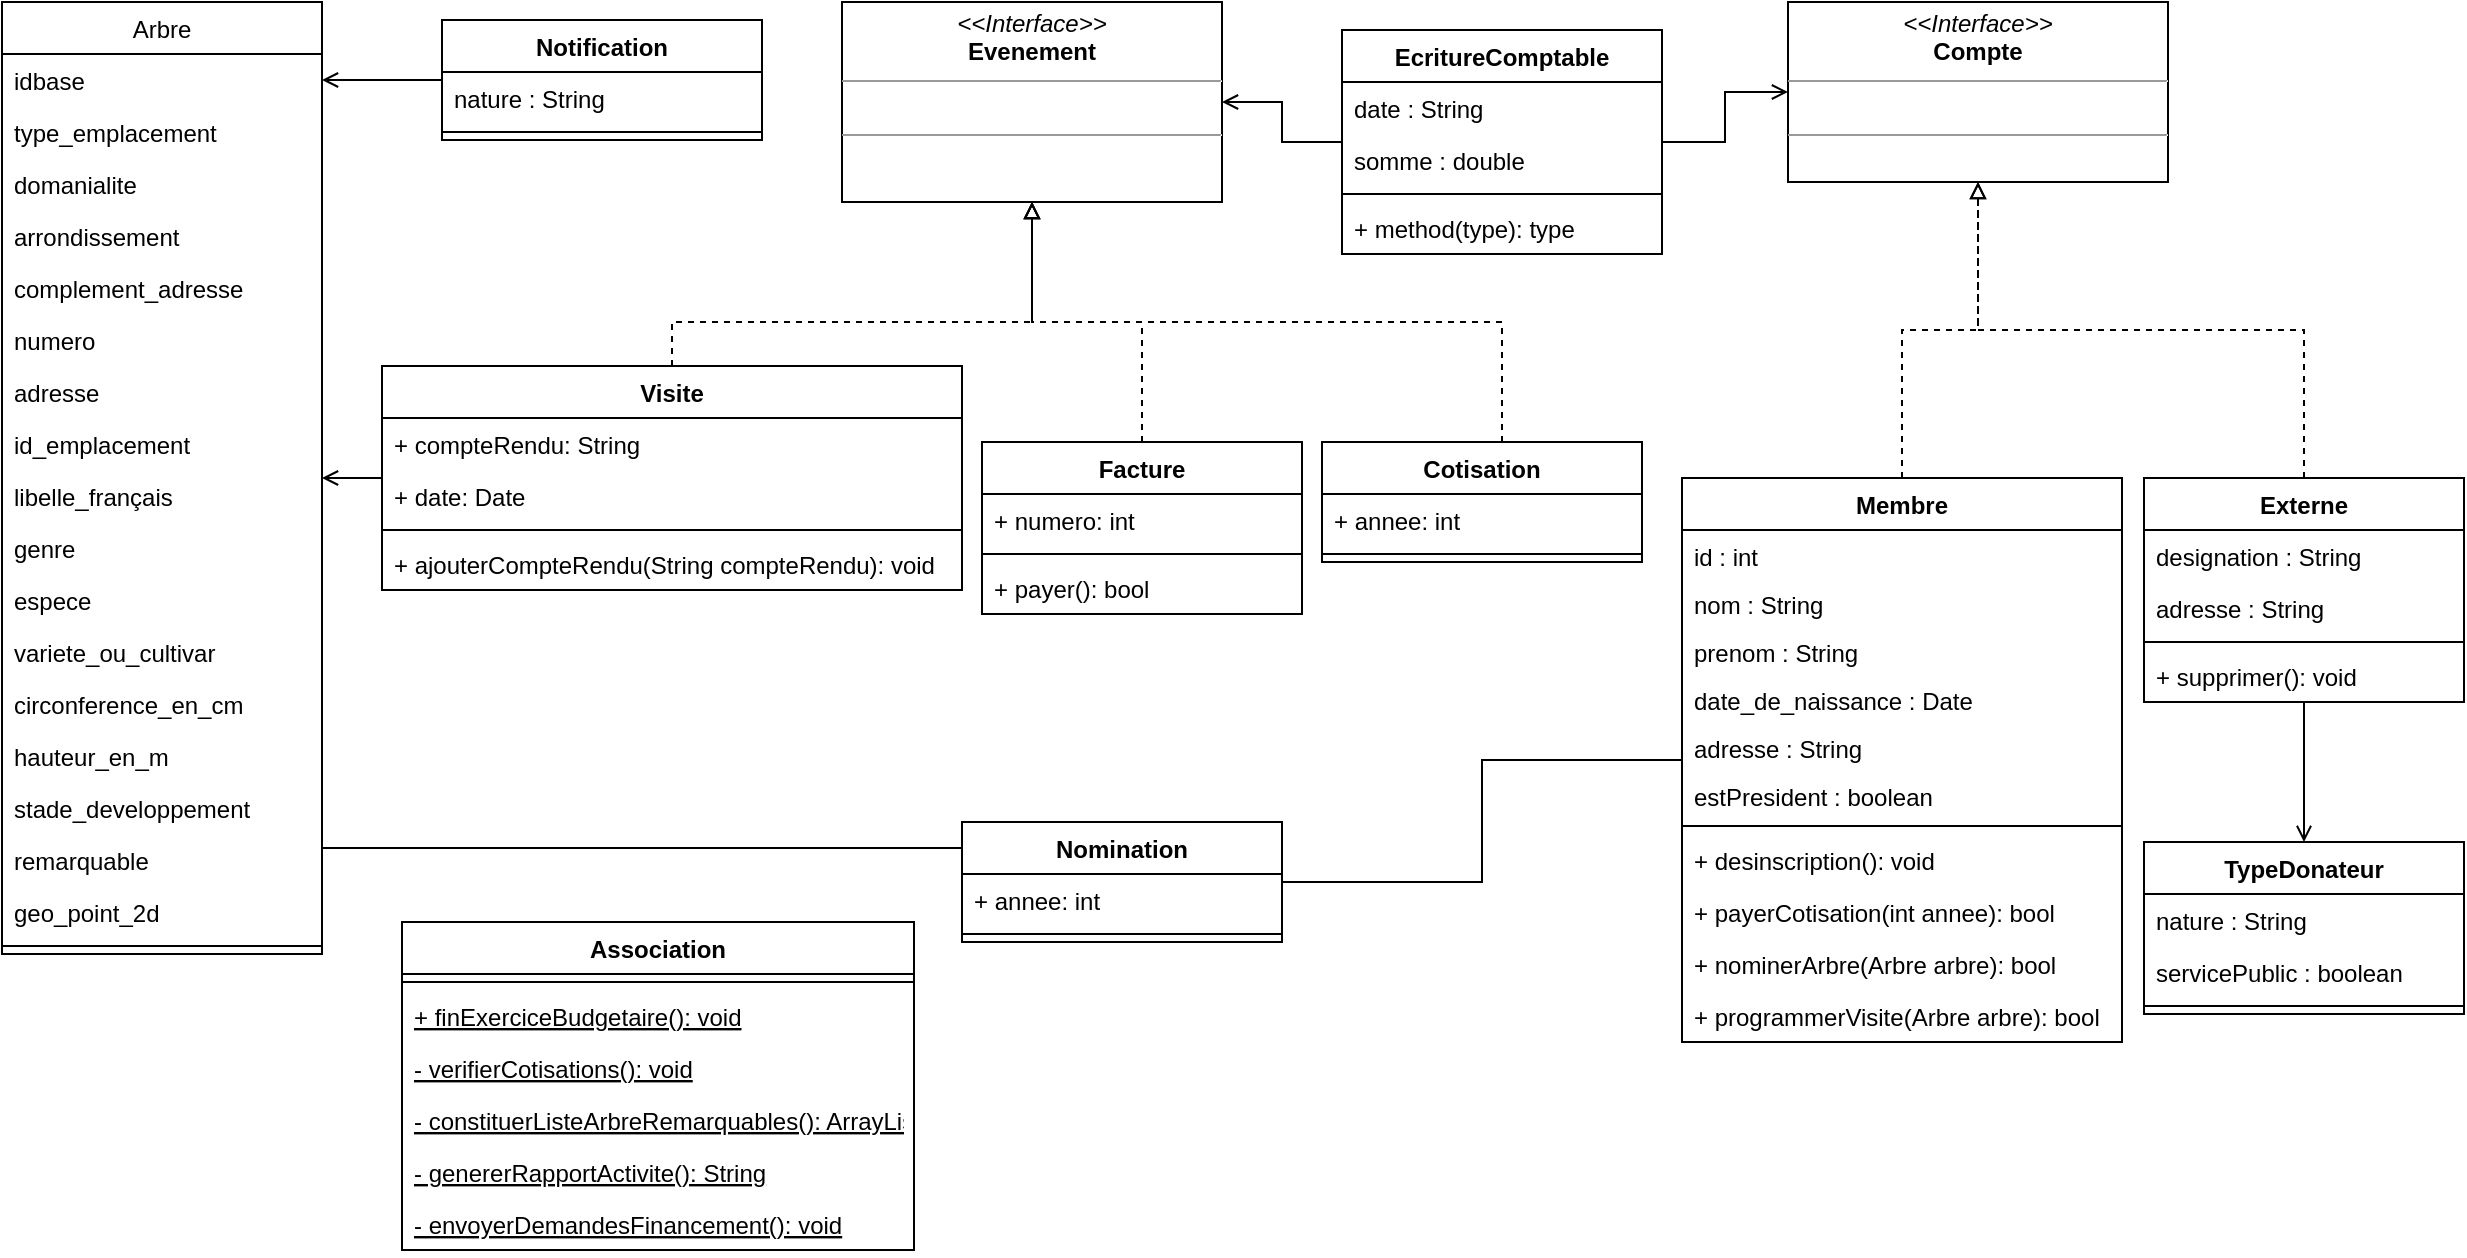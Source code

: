 <mxfile version="14.6.13" type="device"><diagram id="C5RBs43oDa-KdzZeNtuy" name="Page-1"><mxGraphModel dx="1354" dy="701" grid="1" gridSize="10" guides="1" tooltips="1" connect="1" arrows="1" fold="1" page="1" pageScale="1" pageWidth="827" pageHeight="1169" math="0" shadow="0"><root><mxCell id="WIyWlLk6GJQsqaUBKTNV-0"/><mxCell id="WIyWlLk6GJQsqaUBKTNV-1" parent="WIyWlLk6GJQsqaUBKTNV-0"/><mxCell id="zkfFHV4jXpPFQw0GAbJ--0" value="Arbre" style="swimlane;fontStyle=0;align=center;verticalAlign=top;childLayout=stackLayout;horizontal=1;startSize=26;horizontalStack=0;resizeParent=1;resizeLast=0;collapsible=1;marginBottom=0;rounded=0;shadow=0;strokeWidth=1;" parent="WIyWlLk6GJQsqaUBKTNV-1" vertex="1"><mxGeometry x="10" y="60" width="160" height="476" as="geometry"><mxRectangle x="230" y="140" width="160" height="26" as="alternateBounds"/></mxGeometry></mxCell><mxCell id="zkfFHV4jXpPFQw0GAbJ--1" value="idbase" style="text;align=left;verticalAlign=top;spacingLeft=4;spacingRight=4;overflow=hidden;rotatable=0;points=[[0,0.5],[1,0.5]];portConstraint=eastwest;" parent="zkfFHV4jXpPFQw0GAbJ--0" vertex="1"><mxGeometry y="26" width="160" height="26" as="geometry"/></mxCell><mxCell id="zkfFHV4jXpPFQw0GAbJ--2" value="type_emplacement" style="text;align=left;verticalAlign=top;spacingLeft=4;spacingRight=4;overflow=hidden;rotatable=0;points=[[0,0.5],[1,0.5]];portConstraint=eastwest;rounded=0;shadow=0;html=0;" parent="zkfFHV4jXpPFQw0GAbJ--0" vertex="1"><mxGeometry y="52" width="160" height="26" as="geometry"/></mxCell><mxCell id="zkfFHV4jXpPFQw0GAbJ--3" value="domanialite" style="text;align=left;verticalAlign=top;spacingLeft=4;spacingRight=4;overflow=hidden;rotatable=0;points=[[0,0.5],[1,0.5]];portConstraint=eastwest;rounded=0;shadow=0;html=0;" parent="zkfFHV4jXpPFQw0GAbJ--0" vertex="1"><mxGeometry y="78" width="160" height="26" as="geometry"/></mxCell><mxCell id="bHdNkmZm2CtDJ6ZlUks3-2" value="arrondissement" style="text;align=left;verticalAlign=top;spacingLeft=4;spacingRight=4;overflow=hidden;rotatable=0;points=[[0,0.5],[1,0.5]];portConstraint=eastwest;rounded=0;shadow=0;html=0;" parent="zkfFHV4jXpPFQw0GAbJ--0" vertex="1"><mxGeometry y="104" width="160" height="26" as="geometry"/></mxCell><mxCell id="bHdNkmZm2CtDJ6ZlUks3-3" value="complement_adresse" style="text;align=left;verticalAlign=top;spacingLeft=4;spacingRight=4;overflow=hidden;rotatable=0;points=[[0,0.5],[1,0.5]];portConstraint=eastwest;rounded=0;shadow=0;html=0;" parent="zkfFHV4jXpPFQw0GAbJ--0" vertex="1"><mxGeometry y="130" width="160" height="26" as="geometry"/></mxCell><mxCell id="bHdNkmZm2CtDJ6ZlUks3-4" value="numero" style="text;align=left;verticalAlign=top;spacingLeft=4;spacingRight=4;overflow=hidden;rotatable=0;points=[[0,0.5],[1,0.5]];portConstraint=eastwest;rounded=0;shadow=0;html=0;" parent="zkfFHV4jXpPFQw0GAbJ--0" vertex="1"><mxGeometry y="156" width="160" height="26" as="geometry"/></mxCell><mxCell id="bHdNkmZm2CtDJ6ZlUks3-5" value="adresse" style="text;align=left;verticalAlign=top;spacingLeft=4;spacingRight=4;overflow=hidden;rotatable=0;points=[[0,0.5],[1,0.5]];portConstraint=eastwest;rounded=0;shadow=0;html=0;" parent="zkfFHV4jXpPFQw0GAbJ--0" vertex="1"><mxGeometry y="182" width="160" height="26" as="geometry"/></mxCell><mxCell id="bHdNkmZm2CtDJ6ZlUks3-1" value="id_emplacement" style="text;align=left;verticalAlign=top;spacingLeft=4;spacingRight=4;overflow=hidden;rotatable=0;points=[[0,0.5],[1,0.5]];portConstraint=eastwest;rounded=0;shadow=0;html=0;" parent="zkfFHV4jXpPFQw0GAbJ--0" vertex="1"><mxGeometry y="208" width="160" height="26" as="geometry"/></mxCell><mxCell id="bHdNkmZm2CtDJ6ZlUks3-0" value="libelle_français" style="text;align=left;verticalAlign=top;spacingLeft=4;spacingRight=4;overflow=hidden;rotatable=0;points=[[0,0.5],[1,0.5]];portConstraint=eastwest;rounded=0;shadow=0;html=0;" parent="zkfFHV4jXpPFQw0GAbJ--0" vertex="1"><mxGeometry y="234" width="160" height="26" as="geometry"/></mxCell><mxCell id="bHdNkmZm2CtDJ6ZlUks3-7" value="genre" style="text;align=left;verticalAlign=top;spacingLeft=4;spacingRight=4;overflow=hidden;rotatable=0;points=[[0,0.5],[1,0.5]];portConstraint=eastwest;rounded=0;shadow=0;html=0;" parent="zkfFHV4jXpPFQw0GAbJ--0" vertex="1"><mxGeometry y="260" width="160" height="26" as="geometry"/></mxCell><mxCell id="bHdNkmZm2CtDJ6ZlUks3-9" value="espece" style="text;align=left;verticalAlign=top;spacingLeft=4;spacingRight=4;overflow=hidden;rotatable=0;points=[[0,0.5],[1,0.5]];portConstraint=eastwest;rounded=0;shadow=0;html=0;" parent="zkfFHV4jXpPFQw0GAbJ--0" vertex="1"><mxGeometry y="286" width="160" height="26" as="geometry"/></mxCell><mxCell id="bHdNkmZm2CtDJ6ZlUks3-10" value="variete_ou_cultivar" style="text;align=left;verticalAlign=top;spacingLeft=4;spacingRight=4;overflow=hidden;rotatable=0;points=[[0,0.5],[1,0.5]];portConstraint=eastwest;rounded=0;shadow=0;html=0;" parent="zkfFHV4jXpPFQw0GAbJ--0" vertex="1"><mxGeometry y="312" width="160" height="26" as="geometry"/></mxCell><mxCell id="bHdNkmZm2CtDJ6ZlUks3-8" value="circonference_en_cm" style="text;align=left;verticalAlign=top;spacingLeft=4;spacingRight=4;overflow=hidden;rotatable=0;points=[[0,0.5],[1,0.5]];portConstraint=eastwest;rounded=0;shadow=0;html=0;" parent="zkfFHV4jXpPFQw0GAbJ--0" vertex="1"><mxGeometry y="338" width="160" height="26" as="geometry"/></mxCell><mxCell id="bHdNkmZm2CtDJ6ZlUks3-12" value="hauteur_en_m" style="text;align=left;verticalAlign=top;spacingLeft=4;spacingRight=4;overflow=hidden;rotatable=0;points=[[0,0.5],[1,0.5]];portConstraint=eastwest;rounded=0;shadow=0;html=0;" parent="zkfFHV4jXpPFQw0GAbJ--0" vertex="1"><mxGeometry y="364" width="160" height="26" as="geometry"/></mxCell><mxCell id="bHdNkmZm2CtDJ6ZlUks3-13" value="stade_developpement" style="text;align=left;verticalAlign=top;spacingLeft=4;spacingRight=4;overflow=hidden;rotatable=0;points=[[0,0.5],[1,0.5]];portConstraint=eastwest;rounded=0;shadow=0;html=0;" parent="zkfFHV4jXpPFQw0GAbJ--0" vertex="1"><mxGeometry y="390" width="160" height="26" as="geometry"/></mxCell><mxCell id="bHdNkmZm2CtDJ6ZlUks3-11" value="remarquable" style="text;align=left;verticalAlign=top;spacingLeft=4;spacingRight=4;overflow=hidden;rotatable=0;points=[[0,0.5],[1,0.5]];portConstraint=eastwest;rounded=0;shadow=0;html=0;" parent="zkfFHV4jXpPFQw0GAbJ--0" vertex="1"><mxGeometry y="416" width="160" height="26" as="geometry"/></mxCell><mxCell id="bHdNkmZm2CtDJ6ZlUks3-6" value="geo_point_2d" style="text;align=left;verticalAlign=top;spacingLeft=4;spacingRight=4;overflow=hidden;rotatable=0;points=[[0,0.5],[1,0.5]];portConstraint=eastwest;rounded=0;shadow=0;html=0;" parent="zkfFHV4jXpPFQw0GAbJ--0" vertex="1"><mxGeometry y="442" width="160" height="26" as="geometry"/></mxCell><mxCell id="zkfFHV4jXpPFQw0GAbJ--4" value="" style="line;html=1;strokeWidth=1;align=left;verticalAlign=middle;spacingTop=-1;spacingLeft=3;spacingRight=3;rotatable=0;labelPosition=right;points=[];portConstraint=eastwest;" parent="zkfFHV4jXpPFQw0GAbJ--0" vertex="1"><mxGeometry y="468" width="160" height="8" as="geometry"/></mxCell><mxCell id="HqaRbs0zvnhQxUmJhzpW-16" style="edgeStyle=orthogonalEdgeStyle;rounded=0;orthogonalLoop=1;jettySize=auto;html=1;endArrow=block;endFill=0;dashed=1;" edge="1" parent="WIyWlLk6GJQsqaUBKTNV-1" source="bHdNkmZm2CtDJ6ZlUks3-14" target="HqaRbs0zvnhQxUmJhzpW-13"><mxGeometry relative="1" as="geometry"/></mxCell><mxCell id="HqaRbs0zvnhQxUmJhzpW-42" style="edgeStyle=orthogonalEdgeStyle;rounded=0;orthogonalLoop=1;jettySize=auto;html=1;startArrow=none;startFill=0;endArrow=none;endFill=0;" edge="1" parent="WIyWlLk6GJQsqaUBKTNV-1" source="bHdNkmZm2CtDJ6ZlUks3-14" target="HqaRbs0zvnhQxUmJhzpW-36"><mxGeometry relative="1" as="geometry"/></mxCell><mxCell id="bHdNkmZm2CtDJ6ZlUks3-14" value="Membre" style="swimlane;fontStyle=1;align=center;verticalAlign=top;childLayout=stackLayout;horizontal=1;startSize=26;horizontalStack=0;resizeParent=1;resizeParentMax=0;resizeLast=0;collapsible=1;marginBottom=0;" parent="WIyWlLk6GJQsqaUBKTNV-1" vertex="1"><mxGeometry x="850" y="298" width="220" height="282" as="geometry"/></mxCell><mxCell id="bHdNkmZm2CtDJ6ZlUks3-18" value="id : int" style="text;strokeColor=none;fillColor=none;align=left;verticalAlign=top;spacingLeft=4;spacingRight=4;overflow=hidden;rotatable=0;points=[[0,0.5],[1,0.5]];portConstraint=eastwest;" parent="bHdNkmZm2CtDJ6ZlUks3-14" vertex="1"><mxGeometry y="26" width="220" height="24" as="geometry"/></mxCell><mxCell id="bHdNkmZm2CtDJ6ZlUks3-15" value="nom : String" style="text;strokeColor=none;fillColor=none;align=left;verticalAlign=top;spacingLeft=4;spacingRight=4;overflow=hidden;rotatable=0;points=[[0,0.5],[1,0.5]];portConstraint=eastwest;" parent="bHdNkmZm2CtDJ6ZlUks3-14" vertex="1"><mxGeometry y="50" width="220" height="24" as="geometry"/></mxCell><mxCell id="bHdNkmZm2CtDJ6ZlUks3-19" value="prenom : String" style="text;strokeColor=none;fillColor=none;align=left;verticalAlign=top;spacingLeft=4;spacingRight=4;overflow=hidden;rotatable=0;points=[[0,0.5],[1,0.5]];portConstraint=eastwest;" parent="bHdNkmZm2CtDJ6ZlUks3-14" vertex="1"><mxGeometry y="74" width="220" height="24" as="geometry"/></mxCell><mxCell id="bHdNkmZm2CtDJ6ZlUks3-24" value="date_de_naissance : Date" style="text;strokeColor=none;fillColor=none;align=left;verticalAlign=top;spacingLeft=4;spacingRight=4;overflow=hidden;rotatable=0;points=[[0,0.5],[1,0.5]];portConstraint=eastwest;" parent="bHdNkmZm2CtDJ6ZlUks3-14" vertex="1"><mxGeometry y="98" width="220" height="24" as="geometry"/></mxCell><mxCell id="bHdNkmZm2CtDJ6ZlUks3-23" value="adresse : String" style="text;strokeColor=none;fillColor=none;align=left;verticalAlign=top;spacingLeft=4;spacingRight=4;overflow=hidden;rotatable=0;points=[[0,0.5],[1,0.5]];portConstraint=eastwest;" parent="bHdNkmZm2CtDJ6ZlUks3-14" vertex="1"><mxGeometry y="122" width="220" height="24" as="geometry"/></mxCell><mxCell id="bHdNkmZm2CtDJ6ZlUks3-20" value="estPresident : boolean" style="text;strokeColor=none;fillColor=none;align=left;verticalAlign=top;spacingLeft=4;spacingRight=4;overflow=hidden;rotatable=0;points=[[0,0.5],[1,0.5]];portConstraint=eastwest;" parent="bHdNkmZm2CtDJ6ZlUks3-14" vertex="1"><mxGeometry y="146" width="220" height="24" as="geometry"/></mxCell><mxCell id="bHdNkmZm2CtDJ6ZlUks3-16" value="" style="line;strokeWidth=1;fillColor=none;align=left;verticalAlign=middle;spacingTop=-1;spacingLeft=3;spacingRight=3;rotatable=0;labelPosition=right;points=[];portConstraint=eastwest;" parent="bHdNkmZm2CtDJ6ZlUks3-14" vertex="1"><mxGeometry y="170" width="220" height="8" as="geometry"/></mxCell><mxCell id="bHdNkmZm2CtDJ6ZlUks3-17" value="+ desinscription(): void" style="text;strokeColor=none;fillColor=none;align=left;verticalAlign=top;spacingLeft=4;spacingRight=4;overflow=hidden;rotatable=0;points=[[0,0.5],[1,0.5]];portConstraint=eastwest;" parent="bHdNkmZm2CtDJ6ZlUks3-14" vertex="1"><mxGeometry y="178" width="220" height="26" as="geometry"/></mxCell><mxCell id="HqaRbs0zvnhQxUmJhzpW-49" value="+ payerCotisation(int annee): bool" style="text;strokeColor=none;fillColor=none;align=left;verticalAlign=top;spacingLeft=4;spacingRight=4;overflow=hidden;rotatable=0;points=[[0,0.5],[1,0.5]];portConstraint=eastwest;" vertex="1" parent="bHdNkmZm2CtDJ6ZlUks3-14"><mxGeometry y="204" width="220" height="26" as="geometry"/></mxCell><mxCell id="HqaRbs0zvnhQxUmJhzpW-50" value="+ nominerArbre(Arbre arbre): bool" style="text;strokeColor=none;fillColor=none;align=left;verticalAlign=top;spacingLeft=4;spacingRight=4;overflow=hidden;rotatable=0;points=[[0,0.5],[1,0.5]];portConstraint=eastwest;" vertex="1" parent="bHdNkmZm2CtDJ6ZlUks3-14"><mxGeometry y="230" width="220" height="26" as="geometry"/></mxCell><mxCell id="HqaRbs0zvnhQxUmJhzpW-51" value="+ programmerVisite(Arbre arbre): bool" style="text;strokeColor=none;fillColor=none;align=left;verticalAlign=top;spacingLeft=4;spacingRight=4;overflow=hidden;rotatable=0;points=[[0,0.5],[1,0.5]];portConstraint=eastwest;" vertex="1" parent="bHdNkmZm2CtDJ6ZlUks3-14"><mxGeometry y="256" width="220" height="26" as="geometry"/></mxCell><mxCell id="HqaRbs0zvnhQxUmJhzpW-15" style="edgeStyle=orthogonalEdgeStyle;rounded=0;orthogonalLoop=1;jettySize=auto;html=1;endArrow=block;endFill=0;dashed=1;" edge="1" parent="WIyWlLk6GJQsqaUBKTNV-1" source="HqaRbs0zvnhQxUmJhzpW-0" target="HqaRbs0zvnhQxUmJhzpW-13"><mxGeometry relative="1" as="geometry"/></mxCell><mxCell id="HqaRbs0zvnhQxUmJhzpW-63" style="edgeStyle=orthogonalEdgeStyle;rounded=0;orthogonalLoop=1;jettySize=auto;html=1;startArrow=none;startFill=0;endArrow=open;endFill=0;" edge="1" parent="WIyWlLk6GJQsqaUBKTNV-1" source="HqaRbs0zvnhQxUmJhzpW-0" target="HqaRbs0zvnhQxUmJhzpW-58"><mxGeometry relative="1" as="geometry"/></mxCell><mxCell id="HqaRbs0zvnhQxUmJhzpW-0" value="Externe" style="swimlane;fontStyle=1;align=center;verticalAlign=top;childLayout=stackLayout;horizontal=1;startSize=26;horizontalStack=0;resizeParent=1;resizeParentMax=0;resizeLast=0;collapsible=1;marginBottom=0;" vertex="1" parent="WIyWlLk6GJQsqaUBKTNV-1"><mxGeometry x="1081" y="298" width="160" height="112" as="geometry"/></mxCell><mxCell id="HqaRbs0zvnhQxUmJhzpW-1" value="designation : String" style="text;strokeColor=none;fillColor=none;align=left;verticalAlign=top;spacingLeft=4;spacingRight=4;overflow=hidden;rotatable=0;points=[[0,0.5],[1,0.5]];portConstraint=eastwest;" vertex="1" parent="HqaRbs0zvnhQxUmJhzpW-0"><mxGeometry y="26" width="160" height="26" as="geometry"/></mxCell><mxCell id="HqaRbs0zvnhQxUmJhzpW-73" value="adresse : String" style="text;strokeColor=none;fillColor=none;align=left;verticalAlign=top;spacingLeft=4;spacingRight=4;overflow=hidden;rotatable=0;points=[[0,0.5],[1,0.5]];portConstraint=eastwest;" vertex="1" parent="HqaRbs0zvnhQxUmJhzpW-0"><mxGeometry y="52" width="160" height="26" as="geometry"/></mxCell><mxCell id="HqaRbs0zvnhQxUmJhzpW-4" value="" style="line;strokeWidth=1;fillColor=none;align=left;verticalAlign=middle;spacingTop=-1;spacingLeft=3;spacingRight=3;rotatable=0;labelPosition=right;points=[];portConstraint=eastwest;" vertex="1" parent="HqaRbs0zvnhQxUmJhzpW-0"><mxGeometry y="78" width="160" height="8" as="geometry"/></mxCell><mxCell id="HqaRbs0zvnhQxUmJhzpW-5" value="+ supprimer(): void" style="text;strokeColor=none;fillColor=none;align=left;verticalAlign=top;spacingLeft=4;spacingRight=4;overflow=hidden;rotatable=0;points=[[0,0.5],[1,0.5]];portConstraint=eastwest;" vertex="1" parent="HqaRbs0zvnhQxUmJhzpW-0"><mxGeometry y="86" width="160" height="26" as="geometry"/></mxCell><mxCell id="HqaRbs0zvnhQxUmJhzpW-7" value="EcritureComptable" style="swimlane;fontStyle=1;align=center;verticalAlign=top;childLayout=stackLayout;horizontal=1;startSize=26;horizontalStack=0;resizeParent=1;resizeParentMax=0;resizeLast=0;collapsible=1;marginBottom=0;" vertex="1" parent="WIyWlLk6GJQsqaUBKTNV-1"><mxGeometry x="680" y="74" width="160" height="112" as="geometry"/></mxCell><mxCell id="HqaRbs0zvnhQxUmJhzpW-8" value="date : String" style="text;strokeColor=none;fillColor=none;align=left;verticalAlign=top;spacingLeft=4;spacingRight=4;overflow=hidden;rotatable=0;points=[[0,0.5],[1,0.5]];portConstraint=eastwest;" vertex="1" parent="HqaRbs0zvnhQxUmJhzpW-7"><mxGeometry y="26" width="160" height="26" as="geometry"/></mxCell><mxCell id="HqaRbs0zvnhQxUmJhzpW-10" value="somme : double" style="text;strokeColor=none;fillColor=none;align=left;verticalAlign=top;spacingLeft=4;spacingRight=4;overflow=hidden;rotatable=0;points=[[0,0.5],[1,0.5]];portConstraint=eastwest;" vertex="1" parent="HqaRbs0zvnhQxUmJhzpW-7"><mxGeometry y="52" width="160" height="26" as="geometry"/></mxCell><mxCell id="HqaRbs0zvnhQxUmJhzpW-11" value="" style="line;strokeWidth=1;fillColor=none;align=left;verticalAlign=middle;spacingTop=-1;spacingLeft=3;spacingRight=3;rotatable=0;labelPosition=right;points=[];portConstraint=eastwest;" vertex="1" parent="HqaRbs0zvnhQxUmJhzpW-7"><mxGeometry y="78" width="160" height="8" as="geometry"/></mxCell><mxCell id="HqaRbs0zvnhQxUmJhzpW-12" value="+ method(type): type" style="text;strokeColor=none;fillColor=none;align=left;verticalAlign=top;spacingLeft=4;spacingRight=4;overflow=hidden;rotatable=0;points=[[0,0.5],[1,0.5]];portConstraint=eastwest;" vertex="1" parent="HqaRbs0zvnhQxUmJhzpW-7"><mxGeometry y="86" width="160" height="26" as="geometry"/></mxCell><mxCell id="HqaRbs0zvnhQxUmJhzpW-14" style="edgeStyle=orthogonalEdgeStyle;rounded=0;orthogonalLoop=1;jettySize=auto;html=1;endArrow=none;endFill=0;startArrow=open;startFill=0;" edge="1" parent="WIyWlLk6GJQsqaUBKTNV-1" source="HqaRbs0zvnhQxUmJhzpW-13" target="HqaRbs0zvnhQxUmJhzpW-7"><mxGeometry relative="1" as="geometry"/></mxCell><mxCell id="HqaRbs0zvnhQxUmJhzpW-13" value="&lt;p style=&quot;margin: 0px ; margin-top: 4px ; text-align: center&quot;&gt;&lt;i&gt;&amp;lt;&amp;lt;Interface&amp;gt;&amp;gt;&lt;/i&gt;&lt;br&gt;&lt;b&gt;Compte&lt;/b&gt;&lt;/p&gt;&lt;hr size=&quot;1&quot;&gt;&lt;p style=&quot;margin: 0px ; margin-left: 4px&quot;&gt;&lt;br&gt;&lt;/p&gt;&lt;hr size=&quot;1&quot;&gt;&lt;p style=&quot;margin: 0px ; margin-left: 4px&quot;&gt;&lt;br&gt;&lt;/p&gt;" style="verticalAlign=top;align=left;overflow=fill;fontSize=12;fontFamily=Helvetica;html=1;" vertex="1" parent="WIyWlLk6GJQsqaUBKTNV-1"><mxGeometry x="903" y="60" width="190" height="90" as="geometry"/></mxCell><mxCell id="HqaRbs0zvnhQxUmJhzpW-20" style="edgeStyle=orthogonalEdgeStyle;rounded=0;orthogonalLoop=1;jettySize=auto;html=1;startArrow=open;startFill=0;endArrow=none;endFill=0;" edge="1" parent="WIyWlLk6GJQsqaUBKTNV-1" source="HqaRbs0zvnhQxUmJhzpW-17" target="HqaRbs0zvnhQxUmJhzpW-7"><mxGeometry relative="1" as="geometry"/></mxCell><mxCell id="HqaRbs0zvnhQxUmJhzpW-17" value="&lt;p style=&quot;margin: 0px ; margin-top: 4px ; text-align: center&quot;&gt;&lt;i&gt;&amp;lt;&amp;lt;Interface&amp;gt;&amp;gt;&lt;/i&gt;&lt;br&gt;&lt;b&gt;Evenement&lt;/b&gt;&lt;/p&gt;&lt;hr size=&quot;1&quot;&gt;&lt;p style=&quot;margin: 0px ; margin-left: 4px&quot;&gt;&lt;br&gt;&lt;/p&gt;&lt;hr size=&quot;1&quot;&gt;&lt;p style=&quot;margin: 0px ; margin-left: 4px&quot;&gt;&lt;br&gt;&lt;/p&gt;" style="verticalAlign=top;align=left;overflow=fill;fontSize=12;fontFamily=Helvetica;html=1;" vertex="1" parent="WIyWlLk6GJQsqaUBKTNV-1"><mxGeometry x="430" y="60" width="190" height="100" as="geometry"/></mxCell><mxCell id="HqaRbs0zvnhQxUmJhzpW-25" style="edgeStyle=orthogonalEdgeStyle;rounded=0;orthogonalLoop=1;jettySize=auto;html=1;startArrow=none;startFill=0;endArrow=block;endFill=0;dashed=1;" edge="1" parent="WIyWlLk6GJQsqaUBKTNV-1" source="HqaRbs0zvnhQxUmJhzpW-21" target="HqaRbs0zvnhQxUmJhzpW-17"><mxGeometry relative="1" as="geometry"><Array as="points"><mxPoint x="345" y="220"/><mxPoint x="525" y="220"/></Array></mxGeometry></mxCell><mxCell id="HqaRbs0zvnhQxUmJhzpW-34" style="edgeStyle=orthogonalEdgeStyle;rounded=0;orthogonalLoop=1;jettySize=auto;html=1;startArrow=none;startFill=0;endArrow=open;endFill=0;" edge="1" parent="WIyWlLk6GJQsqaUBKTNV-1" source="HqaRbs0zvnhQxUmJhzpW-21" target="zkfFHV4jXpPFQw0GAbJ--0"><mxGeometry relative="1" as="geometry"/></mxCell><mxCell id="HqaRbs0zvnhQxUmJhzpW-21" value="Visite" style="swimlane;fontStyle=1;align=center;verticalAlign=top;childLayout=stackLayout;horizontal=1;startSize=26;horizontalStack=0;resizeParent=1;resizeParentMax=0;resizeLast=0;collapsible=1;marginBottom=0;" vertex="1" parent="WIyWlLk6GJQsqaUBKTNV-1"><mxGeometry x="200" y="242" width="290" height="112" as="geometry"/></mxCell><mxCell id="HqaRbs0zvnhQxUmJhzpW-22" value="+ compteRendu: String" style="text;strokeColor=none;fillColor=none;align=left;verticalAlign=top;spacingLeft=4;spacingRight=4;overflow=hidden;rotatable=0;points=[[0,0.5],[1,0.5]];portConstraint=eastwest;" vertex="1" parent="HqaRbs0zvnhQxUmJhzpW-21"><mxGeometry y="26" width="290" height="26" as="geometry"/></mxCell><mxCell id="HqaRbs0zvnhQxUmJhzpW-31" value="+ date: Date" style="text;strokeColor=none;fillColor=none;align=left;verticalAlign=top;spacingLeft=4;spacingRight=4;overflow=hidden;rotatable=0;points=[[0,0.5],[1,0.5]];portConstraint=eastwest;" vertex="1" parent="HqaRbs0zvnhQxUmJhzpW-21"><mxGeometry y="52" width="290" height="26" as="geometry"/></mxCell><mxCell id="HqaRbs0zvnhQxUmJhzpW-23" value="" style="line;strokeWidth=1;fillColor=none;align=left;verticalAlign=middle;spacingTop=-1;spacingLeft=3;spacingRight=3;rotatable=0;labelPosition=right;points=[];portConstraint=eastwest;" vertex="1" parent="HqaRbs0zvnhQxUmJhzpW-21"><mxGeometry y="78" width="290" height="8" as="geometry"/></mxCell><mxCell id="HqaRbs0zvnhQxUmJhzpW-24" value="+ ajouterCompteRendu(String compteRendu): void" style="text;strokeColor=none;fillColor=none;align=left;verticalAlign=top;spacingLeft=4;spacingRight=4;overflow=hidden;rotatable=0;points=[[0,0.5],[1,0.5]];portConstraint=eastwest;" vertex="1" parent="HqaRbs0zvnhQxUmJhzpW-21"><mxGeometry y="86" width="290" height="26" as="geometry"/></mxCell><mxCell id="HqaRbs0zvnhQxUmJhzpW-30" style="edgeStyle=orthogonalEdgeStyle;rounded=0;orthogonalLoop=1;jettySize=auto;html=1;entryX=0.5;entryY=1;entryDx=0;entryDy=0;startArrow=none;startFill=0;endArrow=block;endFill=0;dashed=1;" edge="1" parent="WIyWlLk6GJQsqaUBKTNV-1" source="HqaRbs0zvnhQxUmJhzpW-26" target="HqaRbs0zvnhQxUmJhzpW-17"><mxGeometry relative="1" as="geometry"><Array as="points"><mxPoint x="760" y="220"/><mxPoint x="525" y="220"/></Array></mxGeometry></mxCell><mxCell id="HqaRbs0zvnhQxUmJhzpW-26" value="Cotisation" style="swimlane;fontStyle=1;align=center;verticalAlign=top;childLayout=stackLayout;horizontal=1;startSize=26;horizontalStack=0;resizeParent=1;resizeParentMax=0;resizeLast=0;collapsible=1;marginBottom=0;" vertex="1" parent="WIyWlLk6GJQsqaUBKTNV-1"><mxGeometry x="670" y="280" width="160" height="60" as="geometry"/></mxCell><mxCell id="HqaRbs0zvnhQxUmJhzpW-27" value="+ annee: int" style="text;strokeColor=none;fillColor=none;align=left;verticalAlign=top;spacingLeft=4;spacingRight=4;overflow=hidden;rotatable=0;points=[[0,0.5],[1,0.5]];portConstraint=eastwest;" vertex="1" parent="HqaRbs0zvnhQxUmJhzpW-26"><mxGeometry y="26" width="160" height="26" as="geometry"/></mxCell><mxCell id="HqaRbs0zvnhQxUmJhzpW-28" value="" style="line;strokeWidth=1;fillColor=none;align=left;verticalAlign=middle;spacingTop=-1;spacingLeft=3;spacingRight=3;rotatable=0;labelPosition=right;points=[];portConstraint=eastwest;" vertex="1" parent="HqaRbs0zvnhQxUmJhzpW-26"><mxGeometry y="52" width="160" height="8" as="geometry"/></mxCell><mxCell id="HqaRbs0zvnhQxUmJhzpW-43" style="edgeStyle=orthogonalEdgeStyle;rounded=0;orthogonalLoop=1;jettySize=auto;html=1;startArrow=none;startFill=0;endArrow=none;endFill=0;" edge="1" parent="WIyWlLk6GJQsqaUBKTNV-1" source="HqaRbs0zvnhQxUmJhzpW-36" target="zkfFHV4jXpPFQw0GAbJ--0"><mxGeometry relative="1" as="geometry"><Array as="points"><mxPoint x="380" y="483"/><mxPoint x="380" y="483"/></Array></mxGeometry></mxCell><mxCell id="HqaRbs0zvnhQxUmJhzpW-36" value="Nomination" style="swimlane;fontStyle=1;align=center;verticalAlign=top;childLayout=stackLayout;horizontal=1;startSize=26;horizontalStack=0;resizeParent=1;resizeParentMax=0;resizeLast=0;collapsible=1;marginBottom=0;" vertex="1" parent="WIyWlLk6GJQsqaUBKTNV-1"><mxGeometry x="490" y="470" width="160" height="60" as="geometry"/></mxCell><mxCell id="HqaRbs0zvnhQxUmJhzpW-37" value="+ annee: int" style="text;strokeColor=none;fillColor=none;align=left;verticalAlign=top;spacingLeft=4;spacingRight=4;overflow=hidden;rotatable=0;points=[[0,0.5],[1,0.5]];portConstraint=eastwest;" vertex="1" parent="HqaRbs0zvnhQxUmJhzpW-36"><mxGeometry y="26" width="160" height="26" as="geometry"/></mxCell><mxCell id="HqaRbs0zvnhQxUmJhzpW-38" value="" style="line;strokeWidth=1;fillColor=none;align=left;verticalAlign=middle;spacingTop=-1;spacingLeft=3;spacingRight=3;rotatable=0;labelPosition=right;points=[];portConstraint=eastwest;" vertex="1" parent="HqaRbs0zvnhQxUmJhzpW-36"><mxGeometry y="52" width="160" height="8" as="geometry"/></mxCell><mxCell id="HqaRbs0zvnhQxUmJhzpW-48" style="edgeStyle=orthogonalEdgeStyle;rounded=0;orthogonalLoop=1;jettySize=auto;html=1;dashed=1;startArrow=none;startFill=0;endArrow=block;endFill=0;" edge="1" parent="WIyWlLk6GJQsqaUBKTNV-1" source="HqaRbs0zvnhQxUmJhzpW-44" target="HqaRbs0zvnhQxUmJhzpW-17"><mxGeometry relative="1" as="geometry"/></mxCell><mxCell id="HqaRbs0zvnhQxUmJhzpW-44" value="Facture" style="swimlane;fontStyle=1;align=center;verticalAlign=top;childLayout=stackLayout;horizontal=1;startSize=26;horizontalStack=0;resizeParent=1;resizeParentMax=0;resizeLast=0;collapsible=1;marginBottom=0;" vertex="1" parent="WIyWlLk6GJQsqaUBKTNV-1"><mxGeometry x="500" y="280" width="160" height="86" as="geometry"/></mxCell><mxCell id="HqaRbs0zvnhQxUmJhzpW-45" value="+ numero: int" style="text;strokeColor=none;fillColor=none;align=left;verticalAlign=top;spacingLeft=4;spacingRight=4;overflow=hidden;rotatable=0;points=[[0,0.5],[1,0.5]];portConstraint=eastwest;" vertex="1" parent="HqaRbs0zvnhQxUmJhzpW-44"><mxGeometry y="26" width="160" height="26" as="geometry"/></mxCell><mxCell id="HqaRbs0zvnhQxUmJhzpW-46" value="" style="line;strokeWidth=1;fillColor=none;align=left;verticalAlign=middle;spacingTop=-1;spacingLeft=3;spacingRight=3;rotatable=0;labelPosition=right;points=[];portConstraint=eastwest;" vertex="1" parent="HqaRbs0zvnhQxUmJhzpW-44"><mxGeometry y="52" width="160" height="8" as="geometry"/></mxCell><mxCell id="HqaRbs0zvnhQxUmJhzpW-47" value="+ payer(): bool" style="text;strokeColor=none;fillColor=none;align=left;verticalAlign=top;spacingLeft=4;spacingRight=4;overflow=hidden;rotatable=0;points=[[0,0.5],[1,0.5]];portConstraint=eastwest;" vertex="1" parent="HqaRbs0zvnhQxUmJhzpW-44"><mxGeometry y="60" width="160" height="26" as="geometry"/></mxCell><mxCell id="HqaRbs0zvnhQxUmJhzpW-57" style="edgeStyle=orthogonalEdgeStyle;rounded=0;orthogonalLoop=1;jettySize=auto;html=1;startArrow=none;startFill=0;endArrow=open;endFill=0;" edge="1" parent="WIyWlLk6GJQsqaUBKTNV-1" source="HqaRbs0zvnhQxUmJhzpW-52" target="zkfFHV4jXpPFQw0GAbJ--1"><mxGeometry relative="1" as="geometry"/></mxCell><mxCell id="HqaRbs0zvnhQxUmJhzpW-52" value="Notification" style="swimlane;fontStyle=1;align=center;verticalAlign=top;childLayout=stackLayout;horizontal=1;startSize=26;horizontalStack=0;resizeParent=1;resizeParentMax=0;resizeLast=0;collapsible=1;marginBottom=0;" vertex="1" parent="WIyWlLk6GJQsqaUBKTNV-1"><mxGeometry x="230" y="69" width="160" height="60" as="geometry"/></mxCell><mxCell id="HqaRbs0zvnhQxUmJhzpW-53" value="nature : String" style="text;strokeColor=none;fillColor=none;align=left;verticalAlign=top;spacingLeft=4;spacingRight=4;overflow=hidden;rotatable=0;points=[[0,0.5],[1,0.5]];portConstraint=eastwest;" vertex="1" parent="HqaRbs0zvnhQxUmJhzpW-52"><mxGeometry y="26" width="160" height="26" as="geometry"/></mxCell><mxCell id="HqaRbs0zvnhQxUmJhzpW-55" value="" style="line;strokeWidth=1;fillColor=none;align=left;verticalAlign=middle;spacingTop=-1;spacingLeft=3;spacingRight=3;rotatable=0;labelPosition=right;points=[];portConstraint=eastwest;" vertex="1" parent="HqaRbs0zvnhQxUmJhzpW-52"><mxGeometry y="52" width="160" height="8" as="geometry"/></mxCell><mxCell id="HqaRbs0zvnhQxUmJhzpW-58" value="TypeDonateur" style="swimlane;fontStyle=1;align=center;verticalAlign=top;childLayout=stackLayout;horizontal=1;startSize=26;horizontalStack=0;resizeParent=1;resizeParentMax=0;resizeLast=0;collapsible=1;marginBottom=0;" vertex="1" parent="WIyWlLk6GJQsqaUBKTNV-1"><mxGeometry x="1081" y="480" width="160" height="86" as="geometry"/></mxCell><mxCell id="HqaRbs0zvnhQxUmJhzpW-59" value="nature : String" style="text;strokeColor=none;fillColor=none;align=left;verticalAlign=top;spacingLeft=4;spacingRight=4;overflow=hidden;rotatable=0;points=[[0,0.5],[1,0.5]];portConstraint=eastwest;" vertex="1" parent="HqaRbs0zvnhQxUmJhzpW-58"><mxGeometry y="26" width="160" height="26" as="geometry"/></mxCell><mxCell id="HqaRbs0zvnhQxUmJhzpW-60" value="servicePublic : boolean" style="text;strokeColor=none;fillColor=none;align=left;verticalAlign=top;spacingLeft=4;spacingRight=4;overflow=hidden;rotatable=0;points=[[0,0.5],[1,0.5]];portConstraint=eastwest;" vertex="1" parent="HqaRbs0zvnhQxUmJhzpW-58"><mxGeometry y="52" width="160" height="26" as="geometry"/></mxCell><mxCell id="HqaRbs0zvnhQxUmJhzpW-61" value="" style="line;strokeWidth=1;fillColor=none;align=left;verticalAlign=middle;spacingTop=-1;spacingLeft=3;spacingRight=3;rotatable=0;labelPosition=right;points=[];portConstraint=eastwest;" vertex="1" parent="HqaRbs0zvnhQxUmJhzpW-58"><mxGeometry y="78" width="160" height="8" as="geometry"/></mxCell><mxCell id="HqaRbs0zvnhQxUmJhzpW-64" value="Association" style="swimlane;fontStyle=1;align=center;verticalAlign=top;childLayout=stackLayout;horizontal=1;startSize=26;horizontalStack=0;resizeParent=1;resizeParentMax=0;resizeLast=0;collapsible=1;marginBottom=0;" vertex="1" parent="WIyWlLk6GJQsqaUBKTNV-1"><mxGeometry x="210" y="520" width="256" height="164" as="geometry"/></mxCell><mxCell id="HqaRbs0zvnhQxUmJhzpW-66" value="" style="line;strokeWidth=1;fillColor=none;align=left;verticalAlign=middle;spacingTop=-1;spacingLeft=3;spacingRight=3;rotatable=0;labelPosition=right;points=[];portConstraint=eastwest;" vertex="1" parent="HqaRbs0zvnhQxUmJhzpW-64"><mxGeometry y="26" width="256" height="8" as="geometry"/></mxCell><mxCell id="HqaRbs0zvnhQxUmJhzpW-67" value="+ finExerciceBudgetaire(): void" style="text;strokeColor=none;fillColor=none;align=left;verticalAlign=top;spacingLeft=4;spacingRight=4;overflow=hidden;rotatable=0;points=[[0,0.5],[1,0.5]];portConstraint=eastwest;fontStyle=4" vertex="1" parent="HqaRbs0zvnhQxUmJhzpW-64"><mxGeometry y="34" width="256" height="26" as="geometry"/></mxCell><mxCell id="HqaRbs0zvnhQxUmJhzpW-68" value="- verifierCotisations(): void" style="text;strokeColor=none;fillColor=none;align=left;verticalAlign=top;spacingLeft=4;spacingRight=4;overflow=hidden;rotatable=0;points=[[0,0.5],[1,0.5]];portConstraint=eastwest;fontStyle=4" vertex="1" parent="HqaRbs0zvnhQxUmJhzpW-64"><mxGeometry y="60" width="256" height="26" as="geometry"/></mxCell><mxCell id="HqaRbs0zvnhQxUmJhzpW-69" value="- constituerListeArbreRemarquables(): ArrayList&lt;Arbre&gt;" style="text;strokeColor=none;fillColor=none;align=left;verticalAlign=top;spacingLeft=4;spacingRight=4;overflow=hidden;rotatable=0;points=[[0,0.5],[1,0.5]];portConstraint=eastwest;fontStyle=4" vertex="1" parent="HqaRbs0zvnhQxUmJhzpW-64"><mxGeometry y="86" width="256" height="26" as="geometry"/></mxCell><mxCell id="HqaRbs0zvnhQxUmJhzpW-70" value="- genererRapportActivite(): String" style="text;strokeColor=none;fillColor=none;align=left;verticalAlign=top;spacingLeft=4;spacingRight=4;overflow=hidden;rotatable=0;points=[[0,0.5],[1,0.5]];portConstraint=eastwest;fontStyle=4" vertex="1" parent="HqaRbs0zvnhQxUmJhzpW-64"><mxGeometry y="112" width="256" height="26" as="geometry"/></mxCell><mxCell id="HqaRbs0zvnhQxUmJhzpW-71" value="- envoyerDemandesFinancement(): void" style="text;strokeColor=none;fillColor=none;align=left;verticalAlign=top;spacingLeft=4;spacingRight=4;overflow=hidden;rotatable=0;points=[[0,0.5],[1,0.5]];portConstraint=eastwest;fontStyle=4" vertex="1" parent="HqaRbs0zvnhQxUmJhzpW-64"><mxGeometry y="138" width="256" height="26" as="geometry"/></mxCell></root></mxGraphModel></diagram></mxfile>